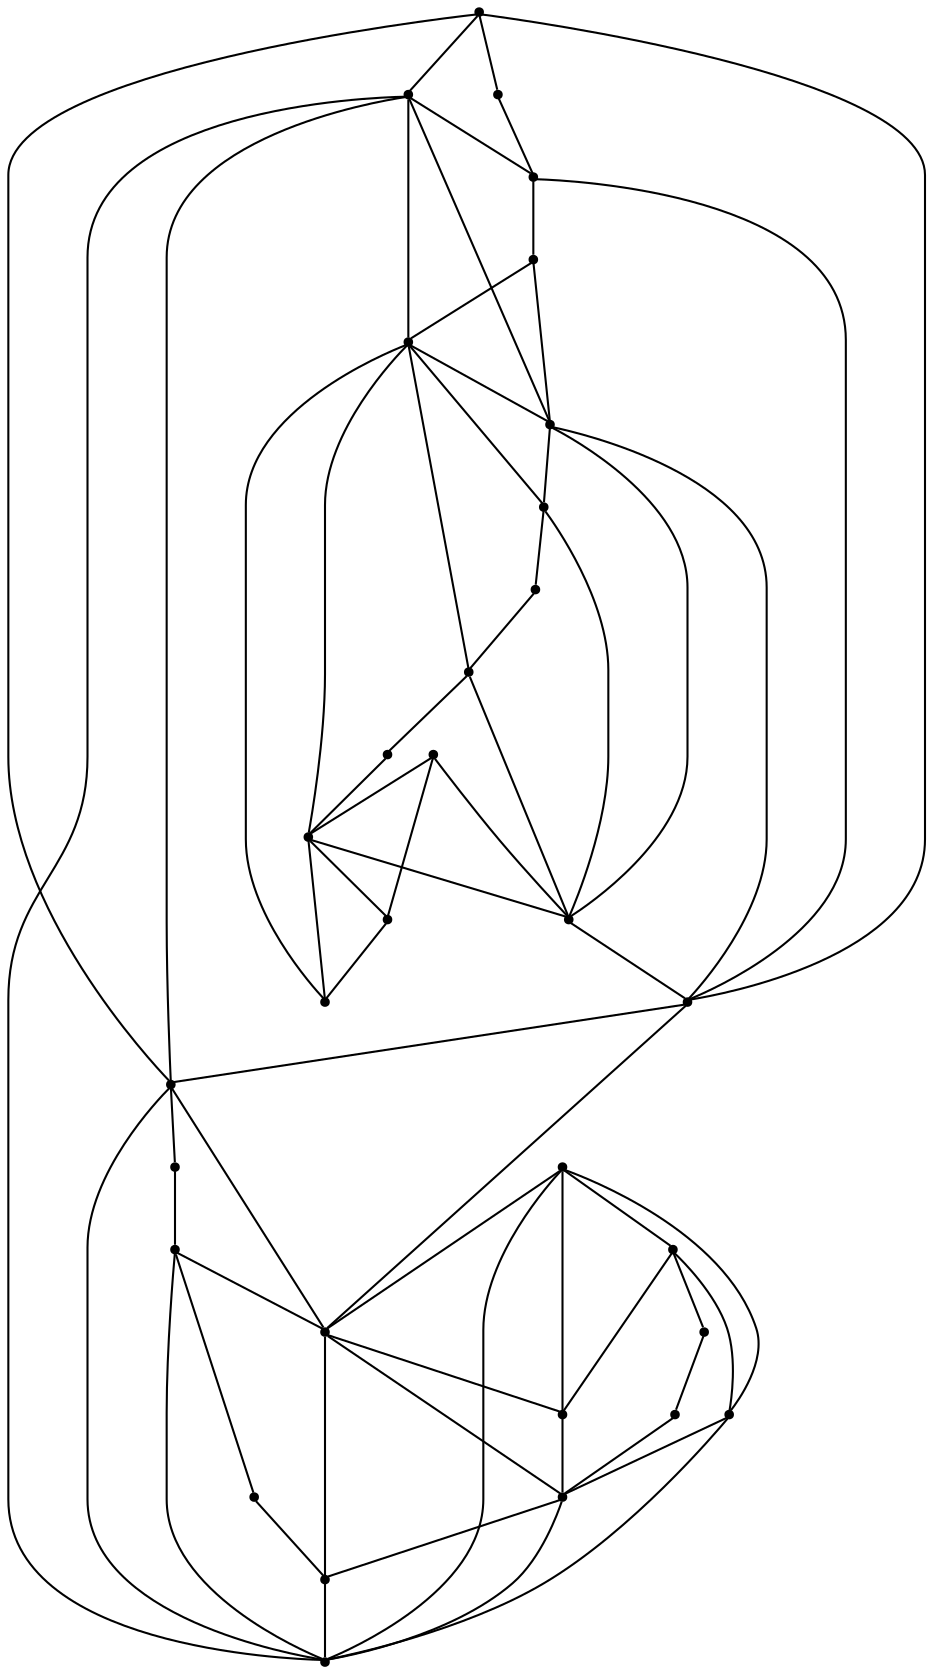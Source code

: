 graph {
  node [shape=point,comment="{\"directed\":false,\"doi\":\"10.1007/978-3-319-73915-1_40\",\"figure\":\"5 (2)\"}"]

  v0 [pos="1586.9631366551562,2108.868646864069"]
  v1 [pos="1586.9631366551562,2207.908174094559"]
  v2 [pos="1560.5454556993975,2158.3913990983183"]
  v3 [pos="1586.9631366551562,2158.3913990983183"]
  v4 [pos="1534.1257081200638,2158.378935921196"]
  v5 [pos="1507.7057697754767,2158.3913990983183"]
  v6 [pos="1454.8712981018075,2158.3913990983183"]
  v7 [pos="1454.8712981018077,2108.8561836869467"]
  v8 [pos="1454.8712981018077,2207.923912035058"]
  v9 [pos="1428.4525043487392,2158.3913990983183"]
  v10 [pos="1402.0337423898798,2158.3789359211955"]
  v11 [pos="1375.6149486368113,2158.378935921196"]
  v12 [pos="1322.780476963142,2158.378935921196"]
  v13 [pos="1322.7804769631423,2108.868646864069"]
  v14 [pos="1322.780476963142,2207.9321784280473"]
  v15 [pos="1296.3606657953908,2158.378935921196"]
  v16 [pos="1269.9408546276393,2158.3789359211955"]
  v17 [pos="1243.523110083463,2158.378935921196"]
  v18 [pos="1190.6875892009016,2158.3789359211955"]
  v19 [pos="1190.6875892009016,2108.8561836869467"]
  v20 [pos="1190.6875892009016,2207.936375212181"]
  v21 [pos="1164.2709256598264,2158.378935921196"]
  v22 [pos="1137.8521637009667,2158.378935921196"]
  v23 [pos="1111.4343237741639,2158.387329489462"]
  v24 [pos="1058.5946855415566,2158.387329489462"]
  v25 [pos="1058.5946855415566,2108.8645772552127"]
  v26 [pos="1058.5946855415564,2207.9239120350585"]
  v27 [pos="1481.2880252313007,2158.3789359211955"]
  v28 [pos="1349.1993025104193,2158.378935921196"]
  v29 [pos="1217.1074639570709,2158.3789359211955"]
  v30 [pos="1085.0155618153046,2158.378935921196"]

  v0 -- v27 [id="-1",pos="1586.9631366551562,2108.868646864069 1547.6215231270137,2114.402806207544 1523.405146015121,2120.595479134081 1514.3121294611565,2127.4339481160036 1481.2880252313007,2158.3789359211955 1481.2880252313007,2158.3789359211955 1481.2880252313007,2158.3789359211955"]
  v26 -- v20 [id="-2",pos="1058.5946855415564,2207.9239120350585 1190.6875892009016,2207.936375212181 1190.6875892009016,2207.936375212181 1190.6875892009016,2207.936375212181"]
  v20 -- v14 [id="-3",pos="1190.6875892009016,2207.936375212181 1322.780476963142,2207.9321784280473 1322.780476963142,2207.9321784280473 1322.780476963142,2207.9321784280473"]
  v14 -- v8 [id="-4",pos="1322.780476963142,2207.9321784280473 1454.8712981018077,2207.923912035058 1454.8712981018077,2207.923912035058 1454.8712981018077,2207.923912035058"]
  v8 -- v1 [id="-5",pos="1454.8712981018077,2207.923912035058 1586.9631366551562,2207.908174094559 1586.9631366551562,2207.908174094559 1586.9631366551562,2207.908174094559"]
  v26 -- v24 [id="-6",pos="1058.5946855415564,2207.9239120350585 1058.5946855415566,2158.387329489462 1058.5946855415566,2158.387329489462 1058.5946855415566,2158.387329489462"]
  v24 -- v25 [id="-7",pos="1058.5946855415566,2158.387329489462 1058.5946855415566,2108.8645772552127 1058.5946855415566,2108.8645772552127 1058.5946855415566,2108.8645772552127"]
  v26 -- v30 [id="-9",pos="1058.5946855415564,2207.9239120350585 1085.0155618153046,2158.378935921196 1085.0155618153046,2158.378935921196 1085.0155618153046,2158.378935921196"]
  v25 -- v30 [id="-10",pos="1058.5946855415566,2108.8645772552127 1085.0155618153046,2158.378935921196 1085.0155618153046,2158.378935921196 1085.0155618153046,2158.378935921196"]
  v25 -- v19 [id="-12",pos="1058.5946855415566,2108.8645772552127 1190.6875892009016,2108.8561836869467 1190.6875892009016,2108.8561836869467 1190.6875892009016,2108.8561836869467"]
  v19 -- v13 [id="-14",pos="1190.6875892009016,2108.8561836869467 1322.7804769631423,2108.868646864069 1322.7804769631423,2108.868646864069 1322.7804769631423,2108.868646864069"]
  v13 -- v7 [id="-15",pos="1322.7804769631423,2108.868646864069 1454.8712981018077,2108.8561836869467 1454.8712981018077,2108.8561836869467 1454.8712981018077,2108.8561836869467"]
  v7 -- v0 [id="-16",pos="1454.8712981018077,2108.8561836869467 1586.9631366551562,2108.868646864069 1586.9631366551562,2108.868646864069 1586.9631366551562,2108.868646864069"]
  v30 -- v20 [id="-19",pos="1085.0155618153046,2158.378935921196 1118.0405562830078,2189.334733624912 1118.0405562830078,2189.334733624912 1118.0405562830078,2189.334733624912 1127.1295031782402,2196.1690058227014 1151.3458802901325,2202.3615515739616 1190.6875892009016,2207.936375212181"]
  v30 -- v19 [id="-20",pos="1085.0155618153046,2158.378935921196 1118.0405562830078,2127.4296241565935 1118.0405562830078,2127.4296241565935 1118.0405562830078,2127.4296241565935 1127.1295031782402,2120.5914095252247 1151.3458802901325,2114.3987365986877 1190.6875892009016,2108.8561836869467"]
  v1 -- v27 [id="-21",pos="1586.9631366551562,2207.908174094559 1547.6215231270137,2202.3615515739616 1523.405146015121,2196.1690058227014 1514.3121294611565,2189.3304096655024 1481.2880252313007,2158.3789359211955 1481.2880252313007,2158.3789359211955 1481.2880252313007,2158.3789359211955"]
  v22 -- v19 [id="-23",pos="1137.8521637009667,2158.378935921196 1157.6636439420902,2139.8233635779334 1157.6636439420902,2139.8233635779334 1157.6636439420902,2139.8233635779334 1164.268827242042,2133.6222970831304 1164.268827242042,2133.6222970831304 1164.268827242042,2133.6222970831304 1190.6875892009016,2108.8561836869467 1190.6875892009016,2108.8561836869467 1190.6875892009016,2108.8561836869467"]
  v2 -- v0 [id="-24",pos="1560.5454556993975,2158.3913990983183 1556.693809856809,2146.3199854159257 1556.9646965162021,2138.218920286333 1561.3653965514031,2134.0890303488386 1586.9631366551562,2108.868646864069 1586.9631366551562,2108.868646864069 1586.9631366551562,2108.868646864069"]
  v2 -- v1 [id="-25",pos="1560.5454556993975,2158.3913990983183 1556.693809856809,2170.4525115832926 1556.9646965162021,2178.549507104029 1561.3653965514031,2182.6793970415238 1586.9631366551562,2207.908174094559 1586.9631366551562,2207.908174094559 1586.9631366551562,2207.908174094559"]
  v3 -- v7 [id="-26",pos="1586.9631366551562,2158.3913990983183 1578.1555367140284,2137.756256629481 1567.153723037608,2127.4339481160036 1553.9391596021358,2127.4339481160036 1540.6746156703532,2127.6547243964583 1537.9367527579523,2135.9185738803035 1528.0309490489728,2126.629691665775 1518.737756156095,2120.4204859532597 1494.521506221038,2114.2278130267227 1454.8712981018077,2108.8561836869467"]
  v20 -- v18 [id="-27",pos="1190.6875892009016,2207.936375212181 1190.6875892009016,2158.3789359211955 1190.6875892009016,2158.3789359211955 1190.6875892009016,2158.3789359211955"]
  v21 -- v22 [id="-28",pos="1164.2709256598264,2158.378935921196 1137.8521637009667,2158.378935921196 1137.8521637009667,2158.378935921196 1137.8521637009667,2158.378935921196"]
  v22 -- v23 [id="-29",pos="1137.8521637009667,2158.378935921196 1111.4343237741639,2158.387329489462 1111.4343237741639,2158.387329489462 1111.4343237741639,2158.387329489462"]
  v23 -- v30 [id="-30",pos="1111.4343237741639,2158.387329489462 1085.0155618153046,2158.378935921196 1085.0155618153046,2158.378935921196 1085.0155618153046,2158.378935921196"]
  v30 -- v24 [id="-31",pos="1085.0155618153046,2158.378935921196 1058.5946855415566,2158.387329489462 1058.5946855415566,2158.387329489462 1058.5946855415566,2158.387329489462"]
  v18 -- v19 [id="-32",pos="1190.6875892009016,2158.3789359211955 1190.6875892009016,2108.8561836869467 1190.6875892009016,2108.8561836869467 1190.6875892009016,2108.8561836869467"]
  v20 -- v29 [id="-36",pos="1190.6875892009016,2207.936375212181 1217.1074639570709,2158.3789359211955 1217.1074639570709,2158.3789359211955 1217.1074639570709,2158.3789359211955"]
  v19 -- v29 [id="-37",pos="1190.6875892009016,2108.8561836869467 1217.1074639570709,2158.3789359211955 1217.1074639570709,2158.3789359211955 1217.1074639570709,2158.3789359211955"]
  v29 -- v14 [id="-40",pos="1217.1074639570709,2158.3789359211955 1250.1241283420559,2189.334733624912 1250.1241283420559,2189.334733624912 1250.1241283420559,2189.334733624912 1259.217272072856,2196.1690058227014 1283.4377188434812,2202.3615515739616 1322.780476963142,2207.9321784280473"]
  v29 -- v13 [id="-41",pos="1217.1074639570709,2158.3789359211955 1250.1241283420559,2127.4296241565935 1250.1241283420559,2127.4296241565935 1250.1241283420559,2127.4296241565935 1259.217272072856,2120.595479134081 1283.4377188434812,2114.402806207544 1322.7804769631423,2108.868646864069"]
  v3 -- v8 [id="-42",pos="1586.9631366551562,2158.3913990983183 1578.1555367140284,2179.0164947202907 1567.153723037608,2189.334733624912 1553.9391596021358,2189.334733624912 1540.6746156703532,2189.1138301691803 1537.9367527579523,2180.850107860612 1528.0309490489728,2190.1389900751406 1518.737756156095,2196.348195787656 1494.521506221038,2202.540741538916 1454.8712981018077,2207.923912035058"]
  v14 -- v16 [id="-45",pos="1322.780476963142,2207.9321784280473 1296.3606657953908,2183.1462574825086 1296.3606657953908,2183.1462574825086 1296.3606657953908,2183.1462574825086 1289.7554824954386,2176.9577813401047 1289.7554824954386,2176.9577813401047 1289.7554824954386,2176.9577813401047 1269.9408546276393,2158.3789359211955 1269.9408546276393,2158.3789359211955 1269.9408546276393,2158.3789359211955"]
  v13 -- v16 [id="-46",pos="1322.7804769631423,2108.868646864069 1296.3606657953908,2133.6222970831304 1296.3606657953908,2133.6222970831304 1296.3606657953908,2133.6222970831304 1289.7554824954386,2139.8149700096674 1289.7554824954386,2139.8149700096674 1289.7554824954386,2139.8149700096674 1269.9408546276393,2158.3789359211955 1269.9408546276393,2158.3789359211955 1269.9408546276393,2158.3789359211955"]
  v12 -- v15 [id="-49",pos="1322.780476963142,2158.378935921196 1296.3606657953908,2158.378935921196 1296.3606657953908,2158.378935921196 1296.3606657953908,2158.378935921196"]
  v15 -- v16 [id="-50",pos="1296.3606657953908,2158.378935921196 1269.9408546276393,2158.3789359211955 1269.9408546276393,2158.3789359211955 1269.9408546276393,2158.3789359211955"]
  v16 -- v17 [id="-51",pos="1269.9408546276393,2158.3789359211955 1243.523110083463,2158.378935921196 1243.523110083463,2158.378935921196 1243.523110083463,2158.378935921196"]
  v17 -- v29 [id="-52",pos="1243.523110083463,2158.378935921196 1217.1074639570709,2158.3789359211955 1217.1074639570709,2158.3789359211955 1217.1074639570709,2158.3789359211955"]
  v29 -- v18 [id="-53",pos="1217.1074639570709,2158.3789359211955 1190.6875892009016,2158.3789359211955 1190.6875892009016,2158.3789359211955 1190.6875892009016,2158.3789359211955"]
  v12 -- v13 [id="-54",pos="1322.780476963142,2158.378935921196 1322.7804769631423,2108.868646864069 1322.7804769631423,2108.868646864069 1322.7804769631423,2108.868646864069"]
  v12 -- v28 [id="-55",pos="1322.780476963142,2158.378935921196 1349.1993025104193,2158.378935921196 1349.1993025104193,2158.378935921196 1349.1993025104193,2158.378935921196"]
  v28 -- v11 [id="-56",pos="1349.1993025104193,2158.378935921196 1375.6149486368113,2158.378935921196 1375.6149486368113,2158.378935921196 1375.6149486368113,2158.378935921196"]
  v11 -- v10 [id="-57",pos="1375.6149486368113,2158.378935921196 1402.0337423898798,2158.3789359211955 1402.0337423898798,2158.3789359211955 1402.0337423898798,2158.3789359211955"]
  v10 -- v9 [id="-58",pos="1402.0337423898798,2158.3789359211955 1428.4525043487392,2158.3913990983183 1428.4525043487392,2158.3913990983183 1428.4525043487392,2158.3913990983183"]
  v9 -- v6 [id="-59",pos="1428.4525043487392,2158.3913990983183 1454.8712981018075,2158.3913990983183 1454.8712981018075,2158.3913990983183 1454.8712981018075,2158.3913990983183"]
  v12 -- v14 [id="-60",pos="1322.780476963142,2158.378935921196 1322.780476963142,2207.9321784280473 1322.780476963142,2207.9321784280473 1322.780476963142,2207.9321784280473"]
  v14 -- v28 [id="-62",pos="1322.780476963142,2207.9321784280473 1349.1993025104193,2158.378935921196 1349.1993025104193,2158.378935921196 1349.1993025104193,2158.378935921196"]
  v13 -- v28 [id="-63",pos="1322.7804769631423,2108.868646864069 1349.1993025104193,2158.378935921196 1349.1993025104193,2158.378935921196 1349.1993025104193,2158.378935921196"]
  v28 -- v8 [id="-66",pos="1349.1993025104193,2158.378935921196 1382.2201637309724,2189.334733624912 1382.2201637309724,2189.334733624912 1382.2201637309724,2189.334733624912 1391.3091106262045,2196.1690058227014 1415.5296845736652,2202.3615515739616 1454.8712981018077,2207.923912035058"]
  v28 -- v7 [id="-67",pos="1349.1993025104193,2158.378935921196 1382.2201637309724,2127.4296241565935 1382.2201637309724,2127.4296241565935 1382.2201637309724,2127.4296241565935 1391.3091106262045,2120.595479134081 1415.5296845736652,2114.402806207544 1454.8712981018077,2108.8561836869467"]
  v10 -- v8 [id="-70",pos="1402.0337423898798,2158.3789359211955 1421.8473210487873,2176.9493877718387 1421.8473210487873,2176.9493877718387 1421.8473210487873,2176.9493877718387 1428.4525043487392,2183.142187873652 1428.4525043487392,2183.142187873652 1428.4525043487392,2183.142187873652 1454.8712981018077,2207.923912035058 1454.8712981018077,2207.923912035058 1454.8712981018077,2207.923912035058"]
  v10 -- v7 [id="-71",pos="1402.0337423898798,2158.3789359211955 1421.8473210487873,2139.8233635779334 1421.8473210487873,2139.8233635779334 1421.8473210487873,2139.8233635779334 1428.4525043487392,2133.6222970831304 1428.4525043487392,2133.6222970831304 1428.4525043487392,2133.6222970831304 1454.8712981018077,2108.8561836869467 1454.8712981018077,2108.8561836869467 1454.8712981018077,2108.8561836869467"]
  v8 -- v6 [id="-75",pos="1454.8712981018077,2207.923912035058 1454.8712981018075,2158.3913990983183 1454.8712981018075,2158.3913990983183 1454.8712981018075,2158.3913990983183"]
  v8 -- v27 [id="-76",pos="1454.8712981018077,2207.923912035058 1481.2880252313007,2158.3789359211955 1481.2880252313007,2158.3789359211955 1481.2880252313007,2158.3789359211955"]
  v6 -- v7 [id="-78",pos="1454.8712981018075,2158.3913990983183 1454.8712981018077,2108.8561836869467 1454.8712981018077,2108.8561836869467 1454.8712981018077,2108.8561836869467"]
  v7 -- v27 [id="-80",pos="1454.8712981018077,2108.8561836869467 1481.2880252313007,2158.3789359211955 1481.2880252313007,2158.3789359211955 1481.2880252313007,2158.3789359211955"]
  v22 -- v20 [id="-86",pos="1137.8521637009667,2158.378935921196 1157.6636439420902,2176.9493877718387 1157.6636439420902,2176.9493877718387 1157.6636439420902,2176.9493877718387 1164.2687000652068,2183.142187873652 1164.2687000652068,2183.142187873652 1164.2687000652068,2183.142187873652 1190.6875892009016,2207.936375212181 1190.6875892009016,2207.936375212181 1190.6875892009016,2207.936375212181"]
  v1 -- v3 [id="-96",pos="1586.9631366551562,2207.908174094559 1586.9631366551562,2158.3913990983183 1586.9631366551562,2158.3913990983183 1586.9631366551562,2158.3913990983183"]
  v3 -- v0 [id="-97",pos="1586.9631366551562,2158.3913990983183 1586.9631366551562,2108.868646864069 1586.9631366551562,2108.868646864069 1586.9631366551562,2108.868646864069"]
  v3 -- v2 [id="-100",pos="1586.9631366551562,2158.3913990983183 1560.5454556993975,2158.3913990983183 1560.5454556993975,2158.3913990983183 1560.5454556993975,2158.3913990983183"]
  v2 -- v4 [id="-101",pos="1560.5454556993975,2158.3913990983183 1534.1257081200638,2158.378935921196 1534.1257081200638,2158.378935921196 1534.1257081200638,2158.378935921196"]
  v4 -- v5 [id="-102",pos="1534.1257081200638,2158.378935921196 1507.7057697754767,2158.3913990983183 1507.7057697754767,2158.3913990983183 1507.7057697754767,2158.3913990983183"]
  v5 -- v27 [id="-103",pos="1507.7057697754767,2158.3913990983183 1481.2880252313007,2158.3789359211955 1481.2880252313007,2158.3789359211955 1481.2880252313007,2158.3789359211955"]
  v27 -- v6 [id="-104",pos="1481.2880252313007,2158.3789359211955 1454.8712981018075,2158.3913990983183 1454.8712981018075,2158.3913990983183 1454.8712981018075,2158.3913990983183"]
  v17 -- v19 [id="-126",pos="1243.523110083463,2158.378935921196 1265.0974202342165,2146.3115918476597 1271.4818245479214,2136.143419769615 1262.676227641951,2127.8879638540357 1254.5581487081306,2120.4204859532597 1230.3377019375055,2114.2278130267227 1190.6875892009016,2108.8561836869467"]
  v18 -- v21 [id="-149",pos="1190.6875892009016,2158.3789359211955 1164.2709256598264,2158.378935921196 1164.2709256598264,2158.378935921196 1164.2709256598264,2158.378935921196"]
}